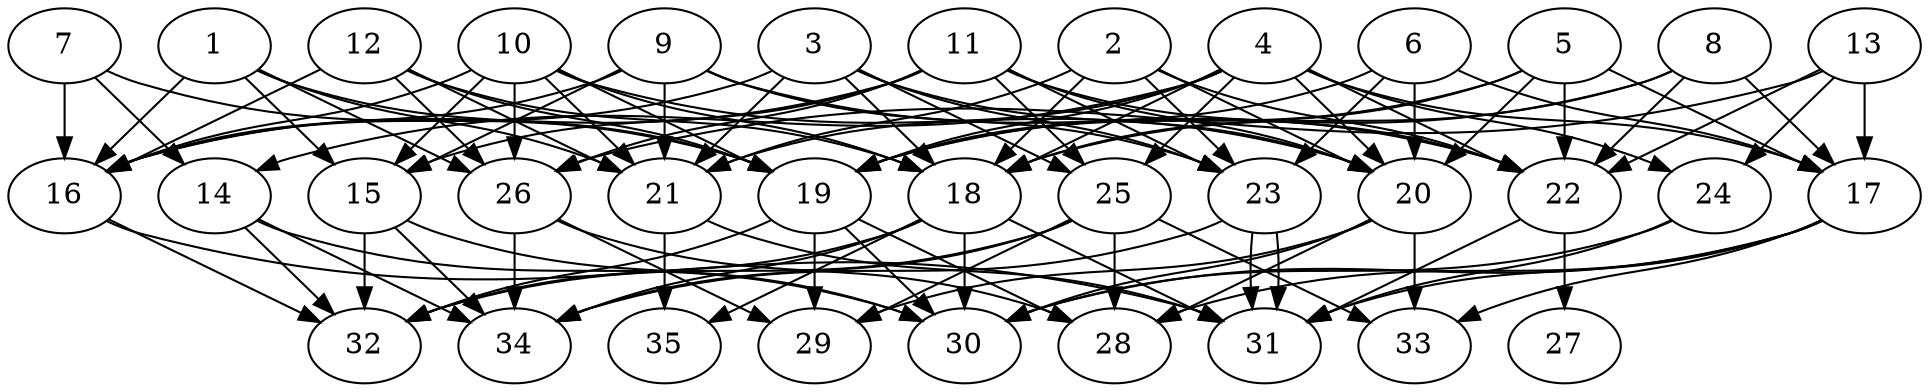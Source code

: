 // DAG automatically generated by daggen at Thu Oct  3 14:05:38 2019
// ./daggen --dot -n 35 --ccr 0.5 --fat 0.7 --regular 0.7 --density 0.6 --mindata 5242880 --maxdata 52428800 
digraph G {
  1 [size="38301696", alpha="0.13", expect_size="19150848"] 
  1 -> 15 [size ="19150848"]
  1 -> 16 [size ="19150848"]
  1 -> 19 [size ="19150848"]
  1 -> 21 [size ="19150848"]
  1 -> 26 [size ="19150848"]
  2 [size="23187456", alpha="0.06", expect_size="11593728"] 
  2 -> 18 [size ="11593728"]
  2 -> 20 [size ="11593728"]
  2 -> 21 [size ="11593728"]
  2 -> 22 [size ="11593728"]
  2 -> 23 [size ="11593728"]
  3 [size="27672576", alpha="0.16", expect_size="13836288"] 
  3 -> 16 [size ="13836288"]
  3 -> 18 [size ="13836288"]
  3 -> 20 [size ="13836288"]
  3 -> 21 [size ="13836288"]
  3 -> 23 [size ="13836288"]
  3 -> 25 [size ="13836288"]
  4 [size="100902912", alpha="0.05", expect_size="50451456"] 
  4 -> 14 [size ="50451456"]
  4 -> 17 [size ="50451456"]
  4 -> 18 [size ="50451456"]
  4 -> 19 [size ="50451456"]
  4 -> 20 [size ="50451456"]
  4 -> 21 [size ="50451456"]
  4 -> 22 [size ="50451456"]
  4 -> 24 [size ="50451456"]
  4 -> 25 [size ="50451456"]
  5 [size="63537152", alpha="0.07", expect_size="31768576"] 
  5 -> 17 [size ="31768576"]
  5 -> 18 [size ="31768576"]
  5 -> 19 [size ="31768576"]
  5 -> 20 [size ="31768576"]
  5 -> 22 [size ="31768576"]
  6 [size="84494336", alpha="0.01", expect_size="42247168"] 
  6 -> 17 [size ="42247168"]
  6 -> 19 [size ="42247168"]
  6 -> 20 [size ="42247168"]
  6 -> 23 [size ="42247168"]
  7 [size="98115584", alpha="0.12", expect_size="49057792"] 
  7 -> 14 [size ="49057792"]
  7 -> 16 [size ="49057792"]
  7 -> 19 [size ="49057792"]
  8 [size="26882048", alpha="0.16", expect_size="13441024"] 
  8 -> 17 [size ="13441024"]
  8 -> 18 [size ="13441024"]
  8 -> 19 [size ="13441024"]
  8 -> 22 [size ="13441024"]
  9 [size="34930688", alpha="0.12", expect_size="17465344"] 
  9 -> 15 [size ="17465344"]
  9 -> 16 [size ="17465344"]
  9 -> 21 [size ="17465344"]
  9 -> 22 [size ="17465344"]
  9 -> 23 [size ="17465344"]
  10 [size="85995520", alpha="0.06", expect_size="42997760"] 
  10 -> 15 [size ="42997760"]
  10 -> 16 [size ="42997760"]
  10 -> 18 [size ="42997760"]
  10 -> 19 [size ="42997760"]
  10 -> 20 [size ="42997760"]
  10 -> 21 [size ="42997760"]
  10 -> 26 [size ="42997760"]
  11 [size="66705408", alpha="0.01", expect_size="33352704"] 
  11 -> 15 [size ="33352704"]
  11 -> 16 [size ="33352704"]
  11 -> 20 [size ="33352704"]
  11 -> 22 [size ="33352704"]
  11 -> 23 [size ="33352704"]
  11 -> 25 [size ="33352704"]
  11 -> 26 [size ="33352704"]
  12 [size="35115008", alpha="0.09", expect_size="17557504"] 
  12 -> 16 [size ="17557504"]
  12 -> 18 [size ="17557504"]
  12 -> 19 [size ="17557504"]
  12 -> 21 [size ="17557504"]
  12 -> 26 [size ="17557504"]
  13 [size="64159744", alpha="0.14", expect_size="32079872"] 
  13 -> 17 [size ="32079872"]
  13 -> 22 [size ="32079872"]
  13 -> 24 [size ="32079872"]
  13 -> 26 [size ="32079872"]
  14 [size="45033472", alpha="0.12", expect_size="22516736"] 
  14 -> 30 [size ="22516736"]
  14 -> 32 [size ="22516736"]
  14 -> 34 [size ="22516736"]
  15 [size="66553856", alpha="0.02", expect_size="33276928"] 
  15 -> 30 [size ="33276928"]
  15 -> 32 [size ="33276928"]
  15 -> 34 [size ="33276928"]
  16 [size="100976640", alpha="0.19", expect_size="50488320"] 
  16 -> 31 [size ="50488320"]
  16 -> 32 [size ="50488320"]
  17 [size="12978176", alpha="0.20", expect_size="6489088"] 
  17 -> 28 [size ="6489088"]
  17 -> 30 [size ="6489088"]
  17 -> 31 [size ="6489088"]
  17 -> 33 [size ="6489088"]
  18 [size="70873088", alpha="0.15", expect_size="35436544"] 
  18 -> 30 [size ="35436544"]
  18 -> 31 [size ="35436544"]
  18 -> 32 [size ="35436544"]
  18 -> 34 [size ="35436544"]
  18 -> 35 [size ="35436544"]
  19 [size="51320832", alpha="0.10", expect_size="25660416"] 
  19 -> 28 [size ="25660416"]
  19 -> 29 [size ="25660416"]
  19 -> 30 [size ="25660416"]
  19 -> 32 [size ="25660416"]
  20 [size="12267520", alpha="0.18", expect_size="6133760"] 
  20 -> 28 [size ="6133760"]
  20 -> 29 [size ="6133760"]
  20 -> 30 [size ="6133760"]
  20 -> 33 [size ="6133760"]
  21 [size="40364032", alpha="0.12", expect_size="20182016"] 
  21 -> 31 [size ="20182016"]
  21 -> 35 [size ="20182016"]
  22 [size="43804672", alpha="0.09", expect_size="21902336"] 
  22 -> 27 [size ="21902336"]
  22 -> 31 [size ="21902336"]
  23 [size="84733952", alpha="0.09", expect_size="42366976"] 
  23 -> 31 [size ="42366976"]
  23 -> 31 [size ="42366976"]
  23 -> 34 [size ="42366976"]
  24 [size="57753600", alpha="0.09", expect_size="28876800"] 
  24 -> 30 [size ="28876800"]
  24 -> 31 [size ="28876800"]
  25 [size="22097920", alpha="0.19", expect_size="11048960"] 
  25 -> 28 [size ="11048960"]
  25 -> 29 [size ="11048960"]
  25 -> 32 [size ="11048960"]
  25 -> 33 [size ="11048960"]
  25 -> 34 [size ="11048960"]
  26 [size="30095360", alpha="0.06", expect_size="15047680"] 
  26 -> 28 [size ="15047680"]
  26 -> 29 [size ="15047680"]
  26 -> 34 [size ="15047680"]
  27 [size="24215552", alpha="0.11", expect_size="12107776"] 
  28 [size="22001664", alpha="0.19", expect_size="11000832"] 
  29 [size="93765632", alpha="0.13", expect_size="46882816"] 
  30 [size="47853568", alpha="0.02", expect_size="23926784"] 
  31 [size="39966720", alpha="0.04", expect_size="19983360"] 
  32 [size="97927168", alpha="0.11", expect_size="48963584"] 
  33 [size="45688832", alpha="0.09", expect_size="22844416"] 
  34 [size="89186304", alpha="0.14", expect_size="44593152"] 
  35 [size="35721216", alpha="0.11", expect_size="17860608"] 
}
